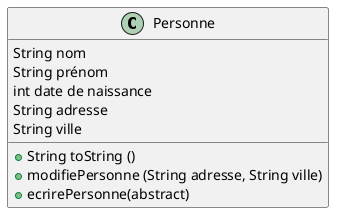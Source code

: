 @startuml

Class Personne {
       String nom
       String prénom
       int date de naissance
       String adresse
       String ville
       + String toString ()
       + modifiePersonne (String adresse, String ville)
       + ecrirePersonne(abstract)


}
@enduml